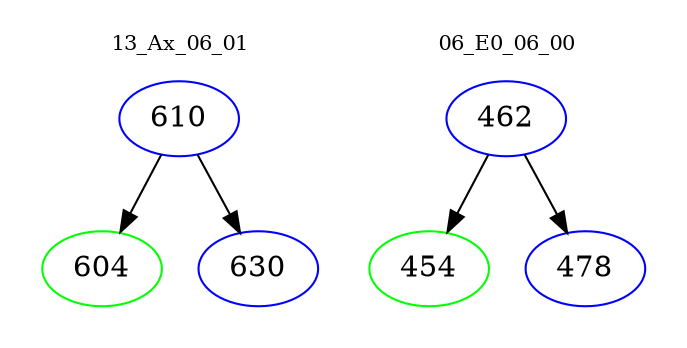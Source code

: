 digraph{
subgraph cluster_0 {
color = white
label = "13_Ax_06_01";
fontsize=10;
T0_610 [label="610", color="blue"]
T0_610 -> T0_604 [color="black"]
T0_604 [label="604", color="green"]
T0_610 -> T0_630 [color="black"]
T0_630 [label="630", color="blue"]
}
subgraph cluster_1 {
color = white
label = "06_E0_06_00";
fontsize=10;
T1_462 [label="462", color="blue"]
T1_462 -> T1_454 [color="black"]
T1_454 [label="454", color="green"]
T1_462 -> T1_478 [color="black"]
T1_478 [label="478", color="blue"]
}
}
